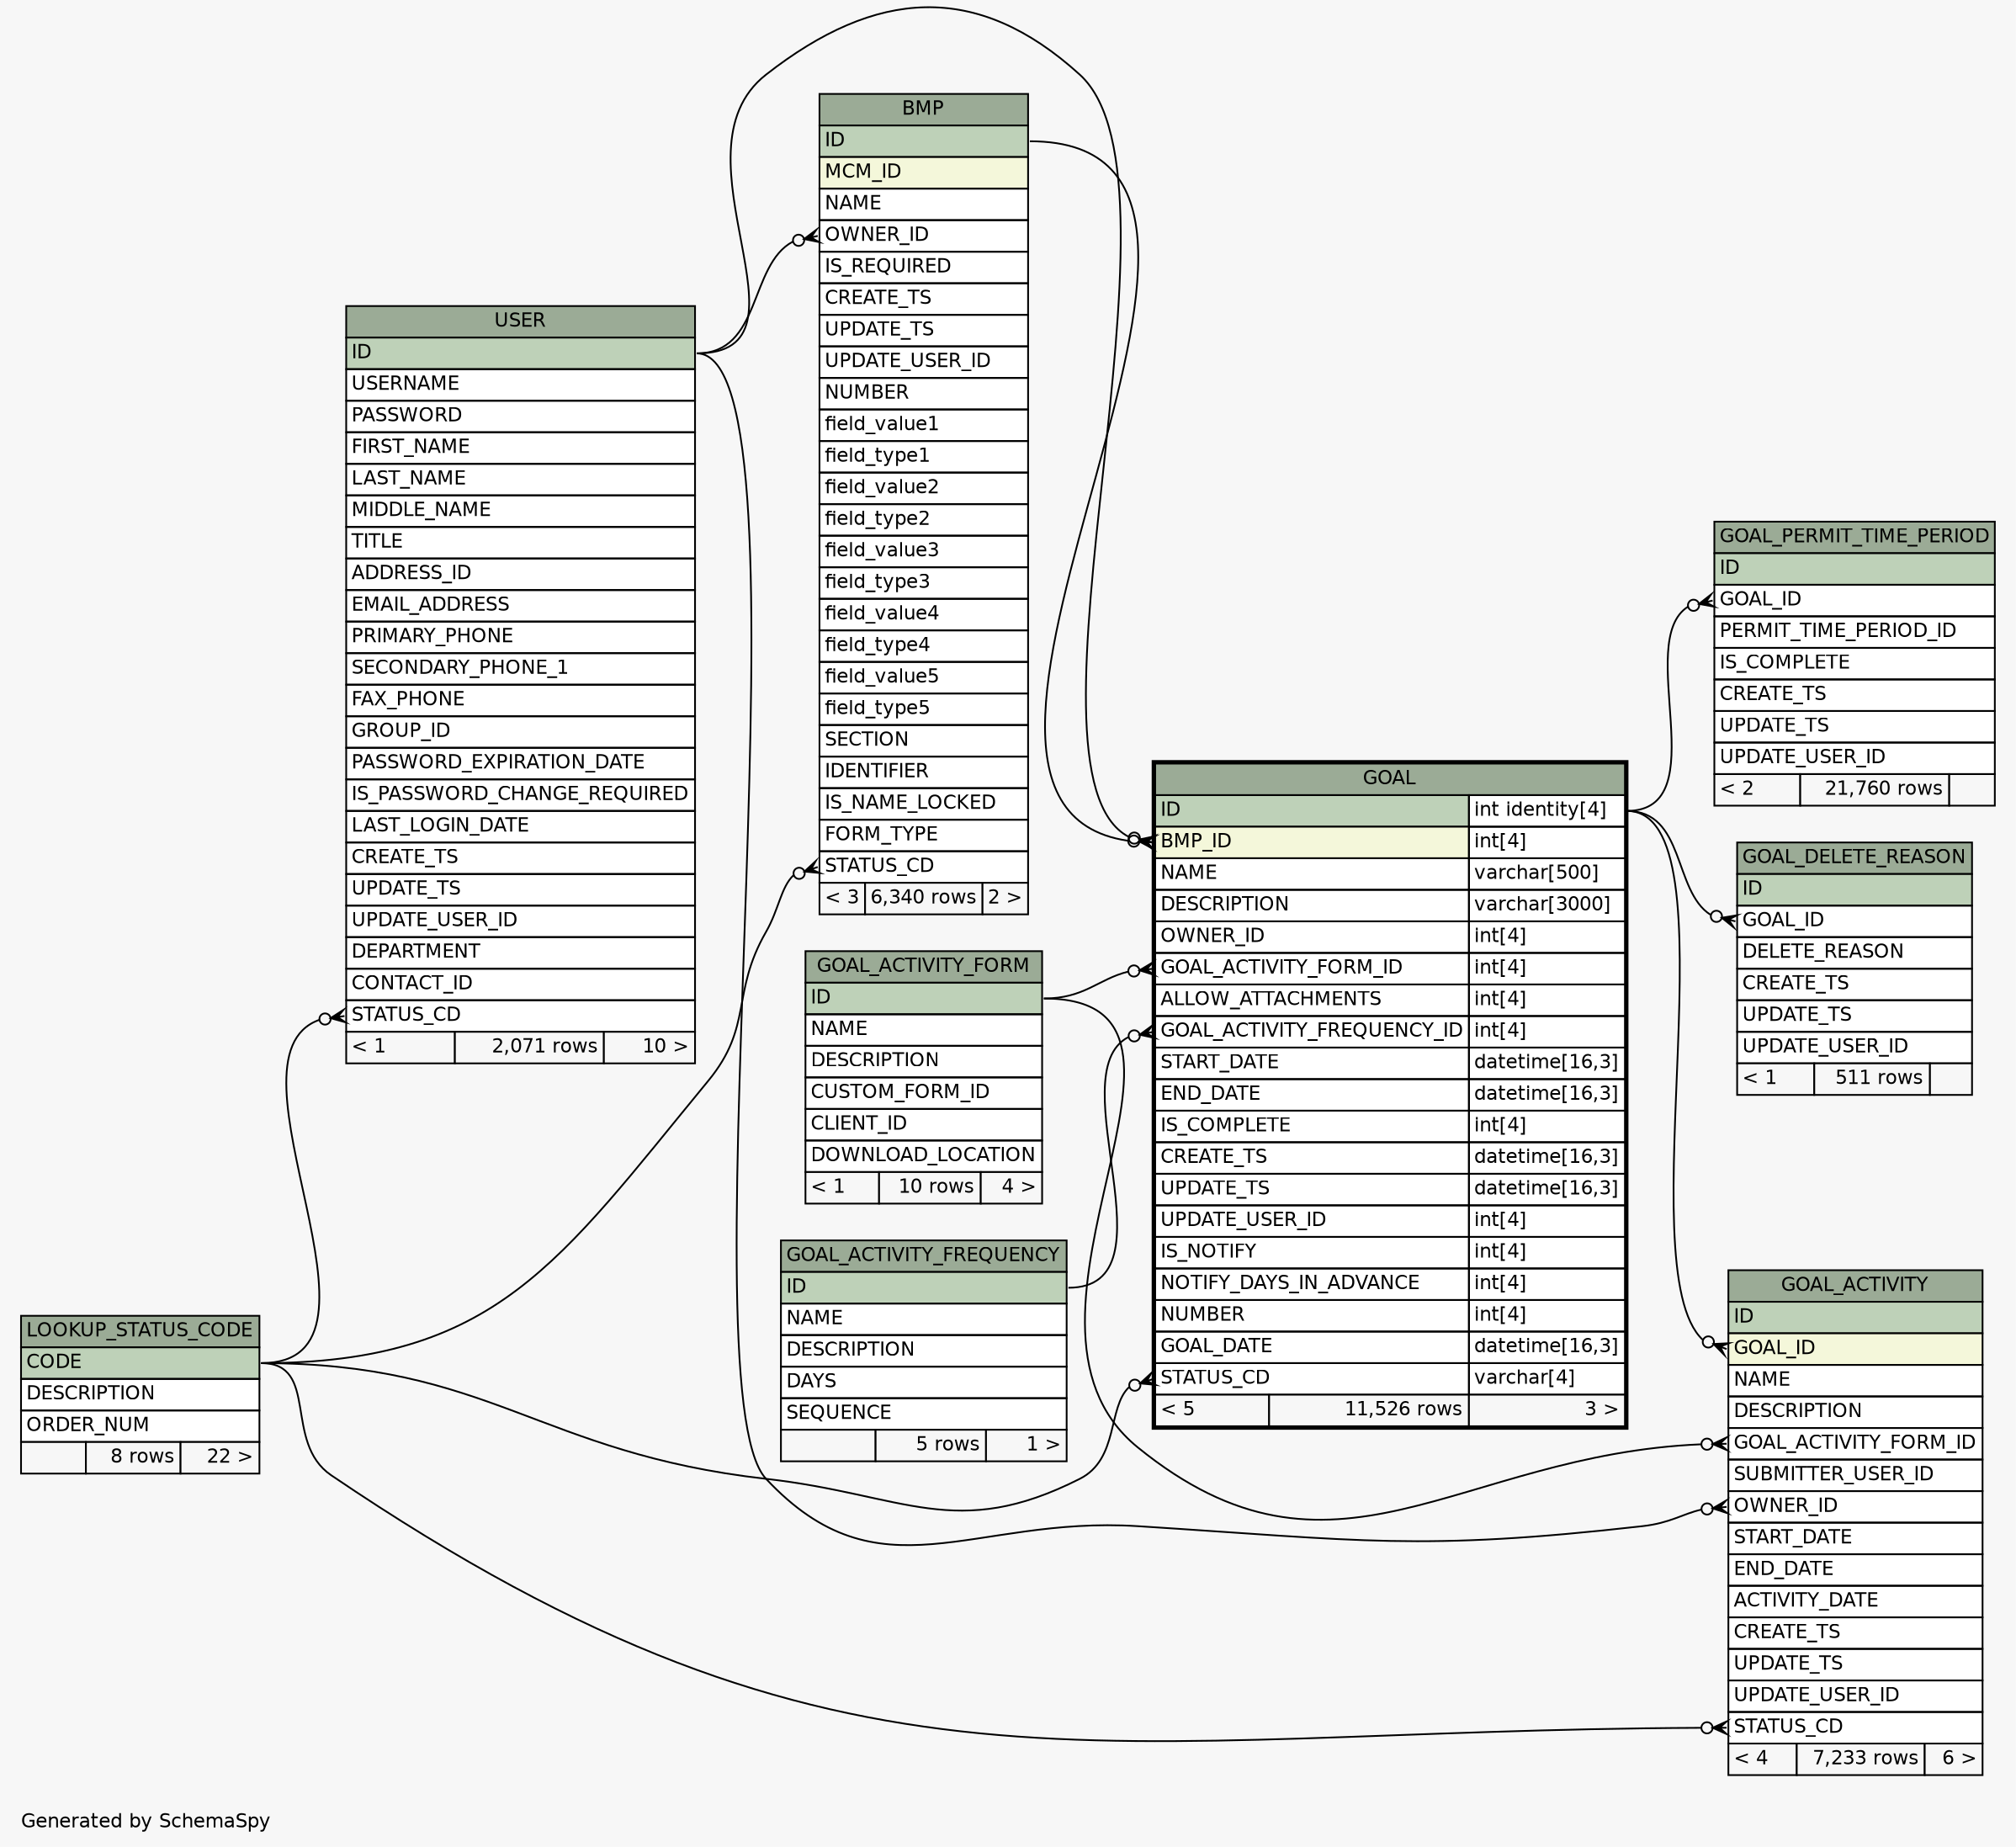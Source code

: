 // dot 2.28.0 on Windows 7 6.1
// SchemaSpy rev 590
digraph "oneDegreeRelationshipsDiagram" {
  graph [
    rankdir="RL"
    bgcolor="#f7f7f7"
    label="\nGenerated by SchemaSpy"
    labeljust="l"
    nodesep="0.18"
    ranksep="0.46"
    fontname="Helvetica"
    fontsize="11"
  ];
  node [
    fontname="Helvetica"
    fontsize="11"
    shape="plaintext"
  ];
  edge [
    arrowsize="0.8"
  ];
  "BMP":"OWNER_ID":w -> "USER":"ID":e [arrowhead=none dir=back arrowtail=crowodot];
  "BMP":"STATUS_CD":w -> "LOOKUP_STATUS_CODE":"CODE":e [arrowhead=none dir=back arrowtail=crowodot];
  "GOAL":"BMP_ID":w -> "BMP":"ID":e [arrowhead=none dir=back arrowtail=crowodot];
  "GOAL":"BMP_ID":w -> "USER":"ID":e [arrowhead=none dir=back arrowtail=crowodot];
  "GOAL":"GOAL_ACTIVITY_FORM_ID":w -> "GOAL_ACTIVITY_FORM":"ID":e [arrowhead=none dir=back arrowtail=crowodot];
  "GOAL":"GOAL_ACTIVITY_FREQUENCY_ID":w -> "GOAL_ACTIVITY_FREQUENCY":"ID":e [arrowhead=none dir=back arrowtail=crowodot];
  "GOAL":"STATUS_CD":w -> "LOOKUP_STATUS_CODE":"CODE":e [arrowhead=none dir=back arrowtail=crowodot];
  "GOAL_ACTIVITY":"GOAL_ACTIVITY_FORM_ID":w -> "GOAL_ACTIVITY_FORM":"ID":e [arrowhead=none dir=back arrowtail=crowodot];
  "GOAL_ACTIVITY":"GOAL_ID":w -> "GOAL":"ID.type":e [arrowhead=none dir=back arrowtail=crowodot];
  "GOAL_ACTIVITY":"OWNER_ID":w -> "USER":"ID":e [arrowhead=none dir=back arrowtail=crowodot];
  "GOAL_ACTIVITY":"STATUS_CD":w -> "LOOKUP_STATUS_CODE":"CODE":e [arrowhead=none dir=back arrowtail=crowodot];
  "GOAL_DELETE_REASON":"GOAL_ID":w -> "GOAL":"ID.type":e [arrowhead=none dir=back arrowtail=crowodot];
  "GOAL_PERMIT_TIME_PERIOD":"GOAL_ID":w -> "GOAL":"ID.type":e [arrowhead=none dir=back arrowtail=crowodot];
  "USER":"STATUS_CD":w -> "LOOKUP_STATUS_CODE":"CODE":e [arrowhead=none dir=back arrowtail=crowodot];
  "BMP" [
    label=<
    <TABLE BORDER="0" CELLBORDER="1" CELLSPACING="0" BGCOLOR="#ffffff">
      <TR><TD COLSPAN="3" BGCOLOR="#9bab96" ALIGN="CENTER">BMP</TD></TR>
      <TR><TD PORT="ID" COLSPAN="3" BGCOLOR="#bed1b8" ALIGN="LEFT">ID</TD></TR>
      <TR><TD PORT="MCM_ID" COLSPAN="3" BGCOLOR="#f4f7da" ALIGN="LEFT">MCM_ID</TD></TR>
      <TR><TD PORT="NAME" COLSPAN="3" ALIGN="LEFT">NAME</TD></TR>
      <TR><TD PORT="OWNER_ID" COLSPAN="3" ALIGN="LEFT">OWNER_ID</TD></TR>
      <TR><TD PORT="IS_REQUIRED" COLSPAN="3" ALIGN="LEFT">IS_REQUIRED</TD></TR>
      <TR><TD PORT="CREATE_TS" COLSPAN="3" ALIGN="LEFT">CREATE_TS</TD></TR>
      <TR><TD PORT="UPDATE_TS" COLSPAN="3" ALIGN="LEFT">UPDATE_TS</TD></TR>
      <TR><TD PORT="UPDATE_USER_ID" COLSPAN="3" ALIGN="LEFT">UPDATE_USER_ID</TD></TR>
      <TR><TD PORT="NUMBER" COLSPAN="3" ALIGN="LEFT">NUMBER</TD></TR>
      <TR><TD PORT="field_value1" COLSPAN="3" ALIGN="LEFT">field_value1</TD></TR>
      <TR><TD PORT="field_type1" COLSPAN="3" ALIGN="LEFT">field_type1</TD></TR>
      <TR><TD PORT="field_value2" COLSPAN="3" ALIGN="LEFT">field_value2</TD></TR>
      <TR><TD PORT="field_type2" COLSPAN="3" ALIGN="LEFT">field_type2</TD></TR>
      <TR><TD PORT="field_value3" COLSPAN="3" ALIGN="LEFT">field_value3</TD></TR>
      <TR><TD PORT="field_type3" COLSPAN="3" ALIGN="LEFT">field_type3</TD></TR>
      <TR><TD PORT="field_value4" COLSPAN="3" ALIGN="LEFT">field_value4</TD></TR>
      <TR><TD PORT="field_type4" COLSPAN="3" ALIGN="LEFT">field_type4</TD></TR>
      <TR><TD PORT="field_value5" COLSPAN="3" ALIGN="LEFT">field_value5</TD></TR>
      <TR><TD PORT="field_type5" COLSPAN="3" ALIGN="LEFT">field_type5</TD></TR>
      <TR><TD PORT="SECTION" COLSPAN="3" ALIGN="LEFT">SECTION</TD></TR>
      <TR><TD PORT="IDENTIFIER" COLSPAN="3" ALIGN="LEFT">IDENTIFIER</TD></TR>
      <TR><TD PORT="IS_NAME_LOCKED" COLSPAN="3" ALIGN="LEFT">IS_NAME_LOCKED</TD></TR>
      <TR><TD PORT="FORM_TYPE" COLSPAN="3" ALIGN="LEFT">FORM_TYPE</TD></TR>
      <TR><TD PORT="STATUS_CD" COLSPAN="3" ALIGN="LEFT">STATUS_CD</TD></TR>
      <TR><TD ALIGN="LEFT" BGCOLOR="#f7f7f7">&lt; 3</TD><TD ALIGN="RIGHT" BGCOLOR="#f7f7f7">6,340 rows</TD><TD ALIGN="RIGHT" BGCOLOR="#f7f7f7">2 &gt;</TD></TR>
    </TABLE>>
    URL="BMP.html"
    tooltip="BMP"
  ];
  "GOAL" [
    label=<
    <TABLE BORDER="2" CELLBORDER="1" CELLSPACING="0" BGCOLOR="#ffffff">
      <TR><TD COLSPAN="3" BGCOLOR="#9bab96" ALIGN="CENTER">GOAL</TD></TR>
      <TR><TD PORT="ID" COLSPAN="2" BGCOLOR="#bed1b8" ALIGN="LEFT">ID</TD><TD PORT="ID.type" ALIGN="LEFT">int identity[4]</TD></TR>
      <TR><TD PORT="BMP_ID" COLSPAN="2" BGCOLOR="#f4f7da" ALIGN="LEFT">BMP_ID</TD><TD PORT="BMP_ID.type" ALIGN="LEFT">int[4]</TD></TR>
      <TR><TD PORT="NAME" COLSPAN="2" ALIGN="LEFT">NAME</TD><TD PORT="NAME.type" ALIGN="LEFT">varchar[500]</TD></TR>
      <TR><TD PORT="DESCRIPTION" COLSPAN="2" ALIGN="LEFT">DESCRIPTION</TD><TD PORT="DESCRIPTION.type" ALIGN="LEFT">varchar[3000]</TD></TR>
      <TR><TD PORT="OWNER_ID" COLSPAN="2" ALIGN="LEFT">OWNER_ID</TD><TD PORT="OWNER_ID.type" ALIGN="LEFT">int[4]</TD></TR>
      <TR><TD PORT="GOAL_ACTIVITY_FORM_ID" COLSPAN="2" ALIGN="LEFT">GOAL_ACTIVITY_FORM_ID</TD><TD PORT="GOAL_ACTIVITY_FORM_ID.type" ALIGN="LEFT">int[4]</TD></TR>
      <TR><TD PORT="ALLOW_ATTACHMENTS" COLSPAN="2" ALIGN="LEFT">ALLOW_ATTACHMENTS</TD><TD PORT="ALLOW_ATTACHMENTS.type" ALIGN="LEFT">int[4]</TD></TR>
      <TR><TD PORT="GOAL_ACTIVITY_FREQUENCY_ID" COLSPAN="2" ALIGN="LEFT">GOAL_ACTIVITY_FREQUENCY_ID</TD><TD PORT="GOAL_ACTIVITY_FREQUENCY_ID.type" ALIGN="LEFT">int[4]</TD></TR>
      <TR><TD PORT="START_DATE" COLSPAN="2" ALIGN="LEFT">START_DATE</TD><TD PORT="START_DATE.type" ALIGN="LEFT">datetime[16,3]</TD></TR>
      <TR><TD PORT="END_DATE" COLSPAN="2" ALIGN="LEFT">END_DATE</TD><TD PORT="END_DATE.type" ALIGN="LEFT">datetime[16,3]</TD></TR>
      <TR><TD PORT="IS_COMPLETE" COLSPAN="2" ALIGN="LEFT">IS_COMPLETE</TD><TD PORT="IS_COMPLETE.type" ALIGN="LEFT">int[4]</TD></TR>
      <TR><TD PORT="CREATE_TS" COLSPAN="2" ALIGN="LEFT">CREATE_TS</TD><TD PORT="CREATE_TS.type" ALIGN="LEFT">datetime[16,3]</TD></TR>
      <TR><TD PORT="UPDATE_TS" COLSPAN="2" ALIGN="LEFT">UPDATE_TS</TD><TD PORT="UPDATE_TS.type" ALIGN="LEFT">datetime[16,3]</TD></TR>
      <TR><TD PORT="UPDATE_USER_ID" COLSPAN="2" ALIGN="LEFT">UPDATE_USER_ID</TD><TD PORT="UPDATE_USER_ID.type" ALIGN="LEFT">int[4]</TD></TR>
      <TR><TD PORT="IS_NOTIFY" COLSPAN="2" ALIGN="LEFT">IS_NOTIFY</TD><TD PORT="IS_NOTIFY.type" ALIGN="LEFT">int[4]</TD></TR>
      <TR><TD PORT="NOTIFY_DAYS_IN_ADVANCE" COLSPAN="2" ALIGN="LEFT">NOTIFY_DAYS_IN_ADVANCE</TD><TD PORT="NOTIFY_DAYS_IN_ADVANCE.type" ALIGN="LEFT">int[4]</TD></TR>
      <TR><TD PORT="NUMBER" COLSPAN="2" ALIGN="LEFT">NUMBER</TD><TD PORT="NUMBER.type" ALIGN="LEFT">int[4]</TD></TR>
      <TR><TD PORT="GOAL_DATE" COLSPAN="2" ALIGN="LEFT">GOAL_DATE</TD><TD PORT="GOAL_DATE.type" ALIGN="LEFT">datetime[16,3]</TD></TR>
      <TR><TD PORT="STATUS_CD" COLSPAN="2" ALIGN="LEFT">STATUS_CD</TD><TD PORT="STATUS_CD.type" ALIGN="LEFT">varchar[4]</TD></TR>
      <TR><TD ALIGN="LEFT" BGCOLOR="#f7f7f7">&lt; 5</TD><TD ALIGN="RIGHT" BGCOLOR="#f7f7f7">11,526 rows</TD><TD ALIGN="RIGHT" BGCOLOR="#f7f7f7">3 &gt;</TD></TR>
    </TABLE>>
    URL="GOAL.html"
    tooltip="GOAL"
  ];
  "GOAL_ACTIVITY" [
    label=<
    <TABLE BORDER="0" CELLBORDER="1" CELLSPACING="0" BGCOLOR="#ffffff">
      <TR><TD COLSPAN="3" BGCOLOR="#9bab96" ALIGN="CENTER">GOAL_ACTIVITY</TD></TR>
      <TR><TD PORT="ID" COLSPAN="3" BGCOLOR="#bed1b8" ALIGN="LEFT">ID</TD></TR>
      <TR><TD PORT="GOAL_ID" COLSPAN="3" BGCOLOR="#f4f7da" ALIGN="LEFT">GOAL_ID</TD></TR>
      <TR><TD PORT="NAME" COLSPAN="3" ALIGN="LEFT">NAME</TD></TR>
      <TR><TD PORT="DESCRIPTION" COLSPAN="3" ALIGN="LEFT">DESCRIPTION</TD></TR>
      <TR><TD PORT="GOAL_ACTIVITY_FORM_ID" COLSPAN="3" ALIGN="LEFT">GOAL_ACTIVITY_FORM_ID</TD></TR>
      <TR><TD PORT="SUBMITTER_USER_ID" COLSPAN="3" ALIGN="LEFT">SUBMITTER_USER_ID</TD></TR>
      <TR><TD PORT="OWNER_ID" COLSPAN="3" ALIGN="LEFT">OWNER_ID</TD></TR>
      <TR><TD PORT="START_DATE" COLSPAN="3" ALIGN="LEFT">START_DATE</TD></TR>
      <TR><TD PORT="END_DATE" COLSPAN="3" ALIGN="LEFT">END_DATE</TD></TR>
      <TR><TD PORT="ACTIVITY_DATE" COLSPAN="3" ALIGN="LEFT">ACTIVITY_DATE</TD></TR>
      <TR><TD PORT="CREATE_TS" COLSPAN="3" ALIGN="LEFT">CREATE_TS</TD></TR>
      <TR><TD PORT="UPDATE_TS" COLSPAN="3" ALIGN="LEFT">UPDATE_TS</TD></TR>
      <TR><TD PORT="UPDATE_USER_ID" COLSPAN="3" ALIGN="LEFT">UPDATE_USER_ID</TD></TR>
      <TR><TD PORT="STATUS_CD" COLSPAN="3" ALIGN="LEFT">STATUS_CD</TD></TR>
      <TR><TD ALIGN="LEFT" BGCOLOR="#f7f7f7">&lt; 4</TD><TD ALIGN="RIGHT" BGCOLOR="#f7f7f7">7,233 rows</TD><TD ALIGN="RIGHT" BGCOLOR="#f7f7f7">6 &gt;</TD></TR>
    </TABLE>>
    URL="GOAL_ACTIVITY.html"
    tooltip="GOAL_ACTIVITY"
  ];
  "GOAL_ACTIVITY_FORM" [
    label=<
    <TABLE BORDER="0" CELLBORDER="1" CELLSPACING="0" BGCOLOR="#ffffff">
      <TR><TD COLSPAN="3" BGCOLOR="#9bab96" ALIGN="CENTER">GOAL_ACTIVITY_FORM</TD></TR>
      <TR><TD PORT="ID" COLSPAN="3" BGCOLOR="#bed1b8" ALIGN="LEFT">ID</TD></TR>
      <TR><TD PORT="NAME" COLSPAN="3" ALIGN="LEFT">NAME</TD></TR>
      <TR><TD PORT="DESCRIPTION" COLSPAN="3" ALIGN="LEFT">DESCRIPTION</TD></TR>
      <TR><TD PORT="CUSTOM_FORM_ID" COLSPAN="3" ALIGN="LEFT">CUSTOM_FORM_ID</TD></TR>
      <TR><TD PORT="CLIENT_ID" COLSPAN="3" ALIGN="LEFT">CLIENT_ID</TD></TR>
      <TR><TD PORT="DOWNLOAD_LOCATION" COLSPAN="3" ALIGN="LEFT">DOWNLOAD_LOCATION</TD></TR>
      <TR><TD ALIGN="LEFT" BGCOLOR="#f7f7f7">&lt; 1</TD><TD ALIGN="RIGHT" BGCOLOR="#f7f7f7">10 rows</TD><TD ALIGN="RIGHT" BGCOLOR="#f7f7f7">4 &gt;</TD></TR>
    </TABLE>>
    URL="GOAL_ACTIVITY_FORM.html"
    tooltip="GOAL_ACTIVITY_FORM"
  ];
  "GOAL_ACTIVITY_FREQUENCY" [
    label=<
    <TABLE BORDER="0" CELLBORDER="1" CELLSPACING="0" BGCOLOR="#ffffff">
      <TR><TD COLSPAN="3" BGCOLOR="#9bab96" ALIGN="CENTER">GOAL_ACTIVITY_FREQUENCY</TD></TR>
      <TR><TD PORT="ID" COLSPAN="3" BGCOLOR="#bed1b8" ALIGN="LEFT">ID</TD></TR>
      <TR><TD PORT="NAME" COLSPAN="3" ALIGN="LEFT">NAME</TD></TR>
      <TR><TD PORT="DESCRIPTION" COLSPAN="3" ALIGN="LEFT">DESCRIPTION</TD></TR>
      <TR><TD PORT="DAYS" COLSPAN="3" ALIGN="LEFT">DAYS</TD></TR>
      <TR><TD PORT="SEQUENCE" COLSPAN="3" ALIGN="LEFT">SEQUENCE</TD></TR>
      <TR><TD ALIGN="LEFT" BGCOLOR="#f7f7f7">  </TD><TD ALIGN="RIGHT" BGCOLOR="#f7f7f7">5 rows</TD><TD ALIGN="RIGHT" BGCOLOR="#f7f7f7">1 &gt;</TD></TR>
    </TABLE>>
    URL="GOAL_ACTIVITY_FREQUENCY.html"
    tooltip="GOAL_ACTIVITY_FREQUENCY"
  ];
  "GOAL_DELETE_REASON" [
    label=<
    <TABLE BORDER="0" CELLBORDER="1" CELLSPACING="0" BGCOLOR="#ffffff">
      <TR><TD COLSPAN="3" BGCOLOR="#9bab96" ALIGN="CENTER">GOAL_DELETE_REASON</TD></TR>
      <TR><TD PORT="ID" COLSPAN="3" BGCOLOR="#bed1b8" ALIGN="LEFT">ID</TD></TR>
      <TR><TD PORT="GOAL_ID" COLSPAN="3" ALIGN="LEFT">GOAL_ID</TD></TR>
      <TR><TD PORT="DELETE_REASON" COLSPAN="3" ALIGN="LEFT">DELETE_REASON</TD></TR>
      <TR><TD PORT="CREATE_TS" COLSPAN="3" ALIGN="LEFT">CREATE_TS</TD></TR>
      <TR><TD PORT="UPDATE_TS" COLSPAN="3" ALIGN="LEFT">UPDATE_TS</TD></TR>
      <TR><TD PORT="UPDATE_USER_ID" COLSPAN="3" ALIGN="LEFT">UPDATE_USER_ID</TD></TR>
      <TR><TD ALIGN="LEFT" BGCOLOR="#f7f7f7">&lt; 1</TD><TD ALIGN="RIGHT" BGCOLOR="#f7f7f7">511 rows</TD><TD ALIGN="RIGHT" BGCOLOR="#f7f7f7">  </TD></TR>
    </TABLE>>
    URL="GOAL_DELETE_REASON.html"
    tooltip="GOAL_DELETE_REASON"
  ];
  "GOAL_PERMIT_TIME_PERIOD" [
    label=<
    <TABLE BORDER="0" CELLBORDER="1" CELLSPACING="0" BGCOLOR="#ffffff">
      <TR><TD COLSPAN="3" BGCOLOR="#9bab96" ALIGN="CENTER">GOAL_PERMIT_TIME_PERIOD</TD></TR>
      <TR><TD PORT="ID" COLSPAN="3" BGCOLOR="#bed1b8" ALIGN="LEFT">ID</TD></TR>
      <TR><TD PORT="GOAL_ID" COLSPAN="3" ALIGN="LEFT">GOAL_ID</TD></TR>
      <TR><TD PORT="PERMIT_TIME_PERIOD_ID" COLSPAN="3" ALIGN="LEFT">PERMIT_TIME_PERIOD_ID</TD></TR>
      <TR><TD PORT="IS_COMPLETE" COLSPAN="3" ALIGN="LEFT">IS_COMPLETE</TD></TR>
      <TR><TD PORT="CREATE_TS" COLSPAN="3" ALIGN="LEFT">CREATE_TS</TD></TR>
      <TR><TD PORT="UPDATE_TS" COLSPAN="3" ALIGN="LEFT">UPDATE_TS</TD></TR>
      <TR><TD PORT="UPDATE_USER_ID" COLSPAN="3" ALIGN="LEFT">UPDATE_USER_ID</TD></TR>
      <TR><TD ALIGN="LEFT" BGCOLOR="#f7f7f7">&lt; 2</TD><TD ALIGN="RIGHT" BGCOLOR="#f7f7f7">21,760 rows</TD><TD ALIGN="RIGHT" BGCOLOR="#f7f7f7">  </TD></TR>
    </TABLE>>
    URL="GOAL_PERMIT_TIME_PERIOD.html"
    tooltip="GOAL_PERMIT_TIME_PERIOD"
  ];
  "LOOKUP_STATUS_CODE" [
    label=<
    <TABLE BORDER="0" CELLBORDER="1" CELLSPACING="0" BGCOLOR="#ffffff">
      <TR><TD COLSPAN="3" BGCOLOR="#9bab96" ALIGN="CENTER">LOOKUP_STATUS_CODE</TD></TR>
      <TR><TD PORT="CODE" COLSPAN="3" BGCOLOR="#bed1b8" ALIGN="LEFT">CODE</TD></TR>
      <TR><TD PORT="DESCRIPTION" COLSPAN="3" ALIGN="LEFT">DESCRIPTION</TD></TR>
      <TR><TD PORT="ORDER_NUM" COLSPAN="3" ALIGN="LEFT">ORDER_NUM</TD></TR>
      <TR><TD ALIGN="LEFT" BGCOLOR="#f7f7f7">  </TD><TD ALIGN="RIGHT" BGCOLOR="#f7f7f7">8 rows</TD><TD ALIGN="RIGHT" BGCOLOR="#f7f7f7">22 &gt;</TD></TR>
    </TABLE>>
    URL="LOOKUP_STATUS_CODE.html"
    tooltip="LOOKUP_STATUS_CODE"
  ];
  "USER" [
    label=<
    <TABLE BORDER="0" CELLBORDER="1" CELLSPACING="0" BGCOLOR="#ffffff">
      <TR><TD COLSPAN="3" BGCOLOR="#9bab96" ALIGN="CENTER">USER</TD></TR>
      <TR><TD PORT="ID" COLSPAN="3" BGCOLOR="#bed1b8" ALIGN="LEFT">ID</TD></TR>
      <TR><TD PORT="USERNAME" COLSPAN="3" ALIGN="LEFT">USERNAME</TD></TR>
      <TR><TD PORT="PASSWORD" COLSPAN="3" ALIGN="LEFT">PASSWORD</TD></TR>
      <TR><TD PORT="FIRST_NAME" COLSPAN="3" ALIGN="LEFT">FIRST_NAME</TD></TR>
      <TR><TD PORT="LAST_NAME" COLSPAN="3" ALIGN="LEFT">LAST_NAME</TD></TR>
      <TR><TD PORT="MIDDLE_NAME" COLSPAN="3" ALIGN="LEFT">MIDDLE_NAME</TD></TR>
      <TR><TD PORT="TITLE" COLSPAN="3" ALIGN="LEFT">TITLE</TD></TR>
      <TR><TD PORT="ADDRESS_ID" COLSPAN="3" ALIGN="LEFT">ADDRESS_ID</TD></TR>
      <TR><TD PORT="EMAIL_ADDRESS" COLSPAN="3" ALIGN="LEFT">EMAIL_ADDRESS</TD></TR>
      <TR><TD PORT="PRIMARY_PHONE" COLSPAN="3" ALIGN="LEFT">PRIMARY_PHONE</TD></TR>
      <TR><TD PORT="SECONDARY_PHONE_1" COLSPAN="3" ALIGN="LEFT">SECONDARY_PHONE_1</TD></TR>
      <TR><TD PORT="FAX_PHONE" COLSPAN="3" ALIGN="LEFT">FAX_PHONE</TD></TR>
      <TR><TD PORT="GROUP_ID" COLSPAN="3" ALIGN="LEFT">GROUP_ID</TD></TR>
      <TR><TD PORT="PASSWORD_EXPIRATION_DATE" COLSPAN="3" ALIGN="LEFT">PASSWORD_EXPIRATION_DATE</TD></TR>
      <TR><TD PORT="IS_PASSWORD_CHANGE_REQUIRED" COLSPAN="3" ALIGN="LEFT">IS_PASSWORD_CHANGE_REQUIRED</TD></TR>
      <TR><TD PORT="LAST_LOGIN_DATE" COLSPAN="3" ALIGN="LEFT">LAST_LOGIN_DATE</TD></TR>
      <TR><TD PORT="CREATE_TS" COLSPAN="3" ALIGN="LEFT">CREATE_TS</TD></TR>
      <TR><TD PORT="UPDATE_TS" COLSPAN="3" ALIGN="LEFT">UPDATE_TS</TD></TR>
      <TR><TD PORT="UPDATE_USER_ID" COLSPAN="3" ALIGN="LEFT">UPDATE_USER_ID</TD></TR>
      <TR><TD PORT="DEPARTMENT" COLSPAN="3" ALIGN="LEFT">DEPARTMENT</TD></TR>
      <TR><TD PORT="CONTACT_ID" COLSPAN="3" ALIGN="LEFT">CONTACT_ID</TD></TR>
      <TR><TD PORT="STATUS_CD" COLSPAN="3" ALIGN="LEFT">STATUS_CD</TD></TR>
      <TR><TD ALIGN="LEFT" BGCOLOR="#f7f7f7">&lt; 1</TD><TD ALIGN="RIGHT" BGCOLOR="#f7f7f7">2,071 rows</TD><TD ALIGN="RIGHT" BGCOLOR="#f7f7f7">10 &gt;</TD></TR>
    </TABLE>>
    URL="USER.html"
    tooltip="USER"
  ];
}
